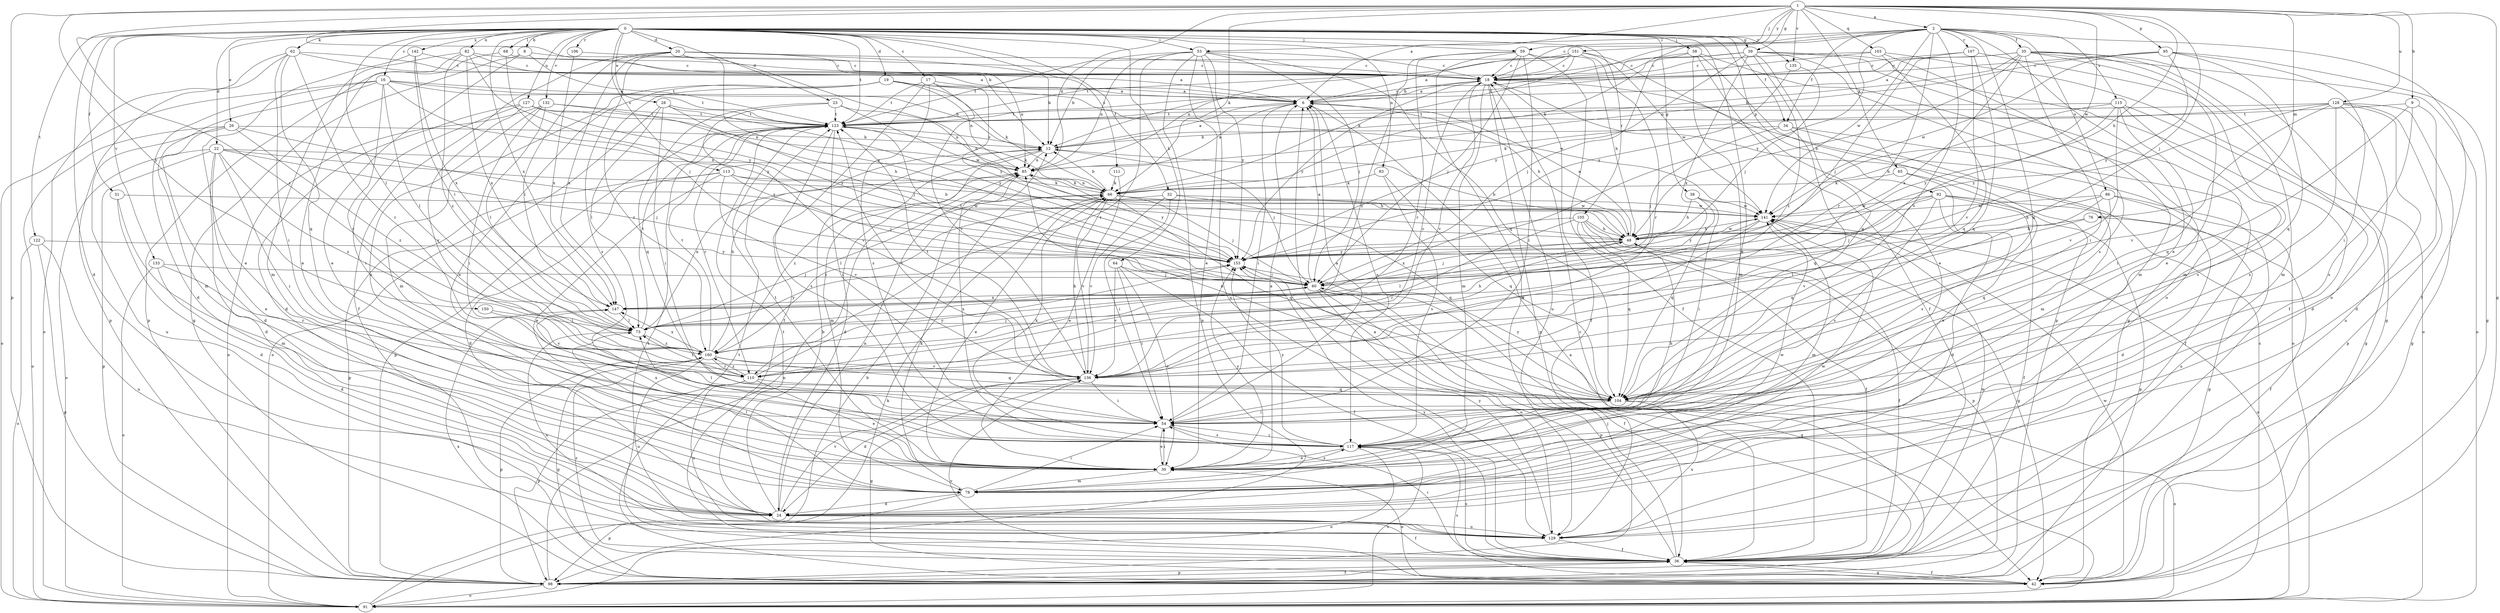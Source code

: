 strict digraph  {
0;
1;
2;
6;
8;
9;
12;
16;
17;
18;
19;
20;
22;
23;
24;
26;
28;
30;
31;
32;
34;
35;
36;
38;
39;
42;
48;
53;
54;
58;
59;
60;
62;
64;
65;
66;
68;
73;
76;
78;
82;
83;
85;
86;
91;
92;
95;
98;
103;
104;
105;
106;
107;
110;
111;
113;
115;
117;
122;
123;
127;
128;
129;
132;
133;
135;
136;
141;
142;
147;
150;
151;
153;
160;
0 -> 8  [label=b];
0 -> 16  [label=c];
0 -> 17  [label=c];
0 -> 19  [label=d];
0 -> 20  [label=d];
0 -> 22  [label=d];
0 -> 23  [label=d];
0 -> 24  [label=d];
0 -> 26  [label=e];
0 -> 28  [label=e];
0 -> 30  [label=e];
0 -> 31  [label=f];
0 -> 32  [label=f];
0 -> 34  [label=f];
0 -> 38  [label=g];
0 -> 39  [label=g];
0 -> 53  [label=i];
0 -> 58  [label=j];
0 -> 59  [label=j];
0 -> 62  [label=k];
0 -> 64  [label=k];
0 -> 68  [label=l];
0 -> 73  [label=l];
0 -> 82  [label=n];
0 -> 83  [label=n];
0 -> 92  [label=p];
0 -> 105  [label=r];
0 -> 106  [label=r];
0 -> 111  [label=s];
0 -> 113  [label=s];
0 -> 122  [label=t];
0 -> 123  [label=t];
0 -> 127  [label=u];
0 -> 132  [label=v];
0 -> 133  [label=v];
0 -> 135  [label=v];
0 -> 142  [label=x];
0 -> 147  [label=x];
1 -> 2  [label=a];
1 -> 6  [label=a];
1 -> 9  [label=b];
1 -> 12  [label=b];
1 -> 39  [label=g];
1 -> 42  [label=g];
1 -> 48  [label=h];
1 -> 59  [label=j];
1 -> 60  [label=j];
1 -> 65  [label=k];
1 -> 66  [label=k];
1 -> 76  [label=m];
1 -> 85  [label=n];
1 -> 95  [label=p];
1 -> 98  [label=p];
1 -> 103  [label=q];
1 -> 128  [label=u];
1 -> 135  [label=v];
1 -> 141  [label=w];
1 -> 150  [label=y];
1 -> 151  [label=y];
1 -> 160  [label=z];
2 -> 12  [label=b];
2 -> 18  [label=c];
2 -> 30  [label=e];
2 -> 34  [label=f];
2 -> 35  [label=f];
2 -> 36  [label=f];
2 -> 53  [label=i];
2 -> 66  [label=k];
2 -> 86  [label=o];
2 -> 104  [label=q];
2 -> 107  [label=r];
2 -> 110  [label=r];
2 -> 115  [label=s];
2 -> 136  [label=v];
2 -> 141  [label=w];
2 -> 153  [label=y];
6 -> 18  [label=c];
6 -> 48  [label=h];
6 -> 54  [label=i];
6 -> 85  [label=n];
6 -> 117  [label=s];
6 -> 123  [label=t];
8 -> 18  [label=c];
8 -> 30  [label=e];
8 -> 42  [label=g];
8 -> 123  [label=t];
9 -> 24  [label=d];
9 -> 104  [label=q];
9 -> 117  [label=s];
9 -> 123  [label=t];
12 -> 6  [label=a];
12 -> 24  [label=d];
12 -> 60  [label=j];
12 -> 78  [label=m];
12 -> 85  [label=n];
16 -> 6  [label=a];
16 -> 12  [label=b];
16 -> 24  [label=d];
16 -> 73  [label=l];
16 -> 78  [label=m];
16 -> 91  [label=o];
16 -> 110  [label=r];
16 -> 123  [label=t];
16 -> 153  [label=y];
17 -> 6  [label=a];
17 -> 36  [label=f];
17 -> 117  [label=s];
17 -> 123  [label=t];
17 -> 136  [label=v];
17 -> 153  [label=y];
18 -> 6  [label=a];
18 -> 36  [label=f];
18 -> 78  [label=m];
18 -> 91  [label=o];
18 -> 98  [label=p];
18 -> 129  [label=u];
18 -> 136  [label=v];
18 -> 153  [label=y];
19 -> 6  [label=a];
19 -> 30  [label=e];
19 -> 66  [label=k];
19 -> 78  [label=m];
19 -> 85  [label=n];
19 -> 141  [label=w];
19 -> 160  [label=z];
20 -> 12  [label=b];
20 -> 18  [label=c];
20 -> 36  [label=f];
20 -> 48  [label=h];
20 -> 73  [label=l];
20 -> 85  [label=n];
20 -> 117  [label=s];
20 -> 147  [label=x];
20 -> 153  [label=y];
22 -> 24  [label=d];
22 -> 30  [label=e];
22 -> 48  [label=h];
22 -> 54  [label=i];
22 -> 60  [label=j];
22 -> 85  [label=n];
22 -> 91  [label=o];
22 -> 98  [label=p];
22 -> 160  [label=z];
23 -> 85  [label=n];
23 -> 104  [label=q];
23 -> 123  [label=t];
23 -> 136  [label=v];
23 -> 141  [label=w];
24 -> 12  [label=b];
24 -> 36  [label=f];
24 -> 85  [label=n];
24 -> 129  [label=u];
24 -> 136  [label=v];
24 -> 141  [label=w];
26 -> 12  [label=b];
26 -> 24  [label=d];
26 -> 91  [label=o];
26 -> 129  [label=u];
26 -> 153  [label=y];
26 -> 160  [label=z];
28 -> 54  [label=i];
28 -> 60  [label=j];
28 -> 73  [label=l];
28 -> 91  [label=o];
28 -> 123  [label=t];
28 -> 153  [label=y];
30 -> 6  [label=a];
30 -> 54  [label=i];
30 -> 78  [label=m];
30 -> 117  [label=s];
30 -> 123  [label=t];
30 -> 153  [label=y];
31 -> 24  [label=d];
31 -> 78  [label=m];
31 -> 141  [label=w];
32 -> 54  [label=i];
32 -> 104  [label=q];
32 -> 136  [label=v];
32 -> 141  [label=w];
32 -> 160  [label=z];
34 -> 12  [label=b];
34 -> 36  [label=f];
34 -> 60  [label=j];
34 -> 78  [label=m];
34 -> 104  [label=q];
35 -> 6  [label=a];
35 -> 12  [label=b];
35 -> 18  [label=c];
35 -> 30  [label=e];
35 -> 42  [label=g];
35 -> 48  [label=h];
35 -> 54  [label=i];
35 -> 78  [label=m];
35 -> 91  [label=o];
35 -> 129  [label=u];
35 -> 147  [label=x];
36 -> 6  [label=a];
36 -> 42  [label=g];
36 -> 54  [label=i];
36 -> 60  [label=j];
36 -> 98  [label=p];
36 -> 117  [label=s];
36 -> 123  [label=t];
36 -> 141  [label=w];
36 -> 153  [label=y];
36 -> 160  [label=z];
38 -> 48  [label=h];
38 -> 54  [label=i];
38 -> 104  [label=q];
38 -> 141  [label=w];
39 -> 18  [label=c];
39 -> 36  [label=f];
39 -> 104  [label=q];
39 -> 117  [label=s];
39 -> 123  [label=t];
39 -> 129  [label=u];
39 -> 147  [label=x];
39 -> 153  [label=y];
39 -> 160  [label=z];
42 -> 30  [label=e];
42 -> 36  [label=f];
42 -> 117  [label=s];
42 -> 123  [label=t];
42 -> 136  [label=v];
42 -> 141  [label=w];
42 -> 147  [label=x];
48 -> 6  [label=a];
48 -> 12  [label=b];
48 -> 36  [label=f];
48 -> 60  [label=j];
48 -> 73  [label=l];
48 -> 141  [label=w];
48 -> 153  [label=y];
53 -> 12  [label=b];
53 -> 18  [label=c];
53 -> 30  [label=e];
53 -> 60  [label=j];
53 -> 85  [label=n];
53 -> 98  [label=p];
53 -> 104  [label=q];
53 -> 110  [label=r];
53 -> 129  [label=u];
53 -> 153  [label=y];
54 -> 6  [label=a];
54 -> 30  [label=e];
54 -> 73  [label=l];
54 -> 117  [label=s];
58 -> 18  [label=c];
58 -> 36  [label=f];
58 -> 42  [label=g];
58 -> 60  [label=j];
58 -> 78  [label=m];
58 -> 98  [label=p];
59 -> 18  [label=c];
59 -> 36  [label=f];
59 -> 48  [label=h];
59 -> 54  [label=i];
59 -> 60  [label=j];
59 -> 110  [label=r];
59 -> 129  [label=u];
59 -> 160  [label=z];
60 -> 6  [label=a];
60 -> 36  [label=f];
60 -> 42  [label=g];
60 -> 98  [label=p];
60 -> 123  [label=t];
60 -> 129  [label=u];
60 -> 147  [label=x];
62 -> 6  [label=a];
62 -> 18  [label=c];
62 -> 54  [label=i];
62 -> 91  [label=o];
62 -> 98  [label=p];
62 -> 104  [label=q];
62 -> 110  [label=r];
64 -> 30  [label=e];
64 -> 36  [label=f];
64 -> 54  [label=i];
64 -> 60  [label=j];
64 -> 136  [label=v];
65 -> 30  [label=e];
65 -> 66  [label=k];
65 -> 117  [label=s];
66 -> 12  [label=b];
66 -> 30  [label=e];
66 -> 60  [label=j];
66 -> 73  [label=l];
66 -> 85  [label=n];
66 -> 104  [label=q];
66 -> 136  [label=v];
66 -> 141  [label=w];
68 -> 18  [label=c];
68 -> 60  [label=j];
68 -> 98  [label=p];
73 -> 48  [label=h];
73 -> 85  [label=n];
73 -> 123  [label=t];
73 -> 129  [label=u];
73 -> 153  [label=y];
73 -> 160  [label=z];
76 -> 36  [label=f];
76 -> 48  [label=h];
76 -> 73  [label=l];
78 -> 24  [label=d];
78 -> 54  [label=i];
78 -> 66  [label=k];
78 -> 73  [label=l];
78 -> 98  [label=p];
78 -> 141  [label=w];
82 -> 6  [label=a];
82 -> 18  [label=c];
82 -> 30  [label=e];
82 -> 78  [label=m];
82 -> 147  [label=x];
82 -> 153  [label=y];
82 -> 160  [label=z];
83 -> 66  [label=k];
83 -> 104  [label=q];
83 -> 117  [label=s];
85 -> 66  [label=k];
85 -> 117  [label=s];
85 -> 153  [label=y];
85 -> 160  [label=z];
86 -> 24  [label=d];
86 -> 48  [label=h];
86 -> 104  [label=q];
86 -> 129  [label=u];
86 -> 136  [label=v];
86 -> 141  [label=w];
91 -> 6  [label=a];
91 -> 12  [label=b];
91 -> 18  [label=c];
91 -> 66  [label=k];
91 -> 117  [label=s];
92 -> 24  [label=d];
92 -> 36  [label=f];
92 -> 42  [label=g];
92 -> 60  [label=j];
92 -> 98  [label=p];
92 -> 104  [label=q];
92 -> 117  [label=s];
92 -> 141  [label=w];
95 -> 18  [label=c];
95 -> 42  [label=g];
95 -> 54  [label=i];
95 -> 85  [label=n];
95 -> 104  [label=q];
95 -> 141  [label=w];
95 -> 153  [label=y];
98 -> 18  [label=c];
98 -> 36  [label=f];
98 -> 85  [label=n];
98 -> 91  [label=o];
103 -> 18  [label=c];
103 -> 78  [label=m];
103 -> 91  [label=o];
103 -> 104  [label=q];
103 -> 123  [label=t];
104 -> 54  [label=i];
104 -> 85  [label=n];
104 -> 91  [label=o];
104 -> 123  [label=t];
104 -> 129  [label=u];
104 -> 153  [label=y];
105 -> 36  [label=f];
105 -> 42  [label=g];
105 -> 48  [label=h];
105 -> 98  [label=p];
105 -> 104  [label=q];
105 -> 110  [label=r];
105 -> 147  [label=x];
106 -> 18  [label=c];
106 -> 147  [label=x];
107 -> 18  [label=c];
107 -> 60  [label=j];
107 -> 78  [label=m];
107 -> 104  [label=q];
107 -> 136  [label=v];
110 -> 30  [label=e];
110 -> 73  [label=l];
110 -> 98  [label=p];
110 -> 104  [label=q];
110 -> 129  [label=u];
110 -> 153  [label=y];
110 -> 160  [label=z];
111 -> 30  [label=e];
111 -> 66  [label=k];
113 -> 24  [label=d];
113 -> 30  [label=e];
113 -> 48  [label=h];
113 -> 60  [label=j];
113 -> 66  [label=k];
113 -> 98  [label=p];
113 -> 136  [label=v];
115 -> 42  [label=g];
115 -> 48  [label=h];
115 -> 54  [label=i];
115 -> 117  [label=s];
115 -> 123  [label=t];
115 -> 136  [label=v];
115 -> 153  [label=y];
117 -> 30  [label=e];
117 -> 48  [label=h];
117 -> 54  [label=i];
117 -> 66  [label=k];
117 -> 91  [label=o];
117 -> 147  [label=x];
117 -> 153  [label=y];
122 -> 91  [label=o];
122 -> 98  [label=p];
122 -> 129  [label=u];
122 -> 153  [label=y];
123 -> 12  [label=b];
123 -> 54  [label=i];
123 -> 66  [label=k];
123 -> 98  [label=p];
123 -> 110  [label=r];
123 -> 117  [label=s];
127 -> 24  [label=d];
127 -> 54  [label=i];
127 -> 85  [label=n];
127 -> 123  [label=t];
127 -> 136  [label=v];
127 -> 153  [label=y];
128 -> 24  [label=d];
128 -> 42  [label=g];
128 -> 66  [label=k];
128 -> 98  [label=p];
128 -> 117  [label=s];
128 -> 123  [label=t];
128 -> 129  [label=u];
128 -> 136  [label=v];
128 -> 153  [label=y];
129 -> 36  [label=f];
129 -> 123  [label=t];
129 -> 153  [label=y];
132 -> 48  [label=h];
132 -> 54  [label=i];
132 -> 73  [label=l];
132 -> 91  [label=o];
132 -> 117  [label=s];
132 -> 123  [label=t];
133 -> 24  [label=d];
133 -> 60  [label=j];
133 -> 91  [label=o];
133 -> 110  [label=r];
135 -> 60  [label=j];
135 -> 153  [label=y];
136 -> 18  [label=c];
136 -> 24  [label=d];
136 -> 42  [label=g];
136 -> 54  [label=i];
136 -> 66  [label=k];
136 -> 123  [label=t];
141 -> 48  [label=h];
141 -> 78  [label=m];
141 -> 91  [label=o];
141 -> 136  [label=v];
141 -> 153  [label=y];
142 -> 18  [label=c];
142 -> 30  [label=e];
142 -> 73  [label=l];
142 -> 147  [label=x];
147 -> 73  [label=l];
150 -> 73  [label=l];
150 -> 136  [label=v];
151 -> 6  [label=a];
151 -> 18  [label=c];
151 -> 30  [label=e];
151 -> 66  [label=k];
151 -> 85  [label=n];
151 -> 110  [label=r];
151 -> 123  [label=t];
151 -> 141  [label=w];
153 -> 60  [label=j];
160 -> 12  [label=b];
160 -> 42  [label=g];
160 -> 60  [label=j];
160 -> 98  [label=p];
160 -> 104  [label=q];
160 -> 110  [label=r];
160 -> 123  [label=t];
160 -> 129  [label=u];
160 -> 136  [label=v];
160 -> 147  [label=x];
}
